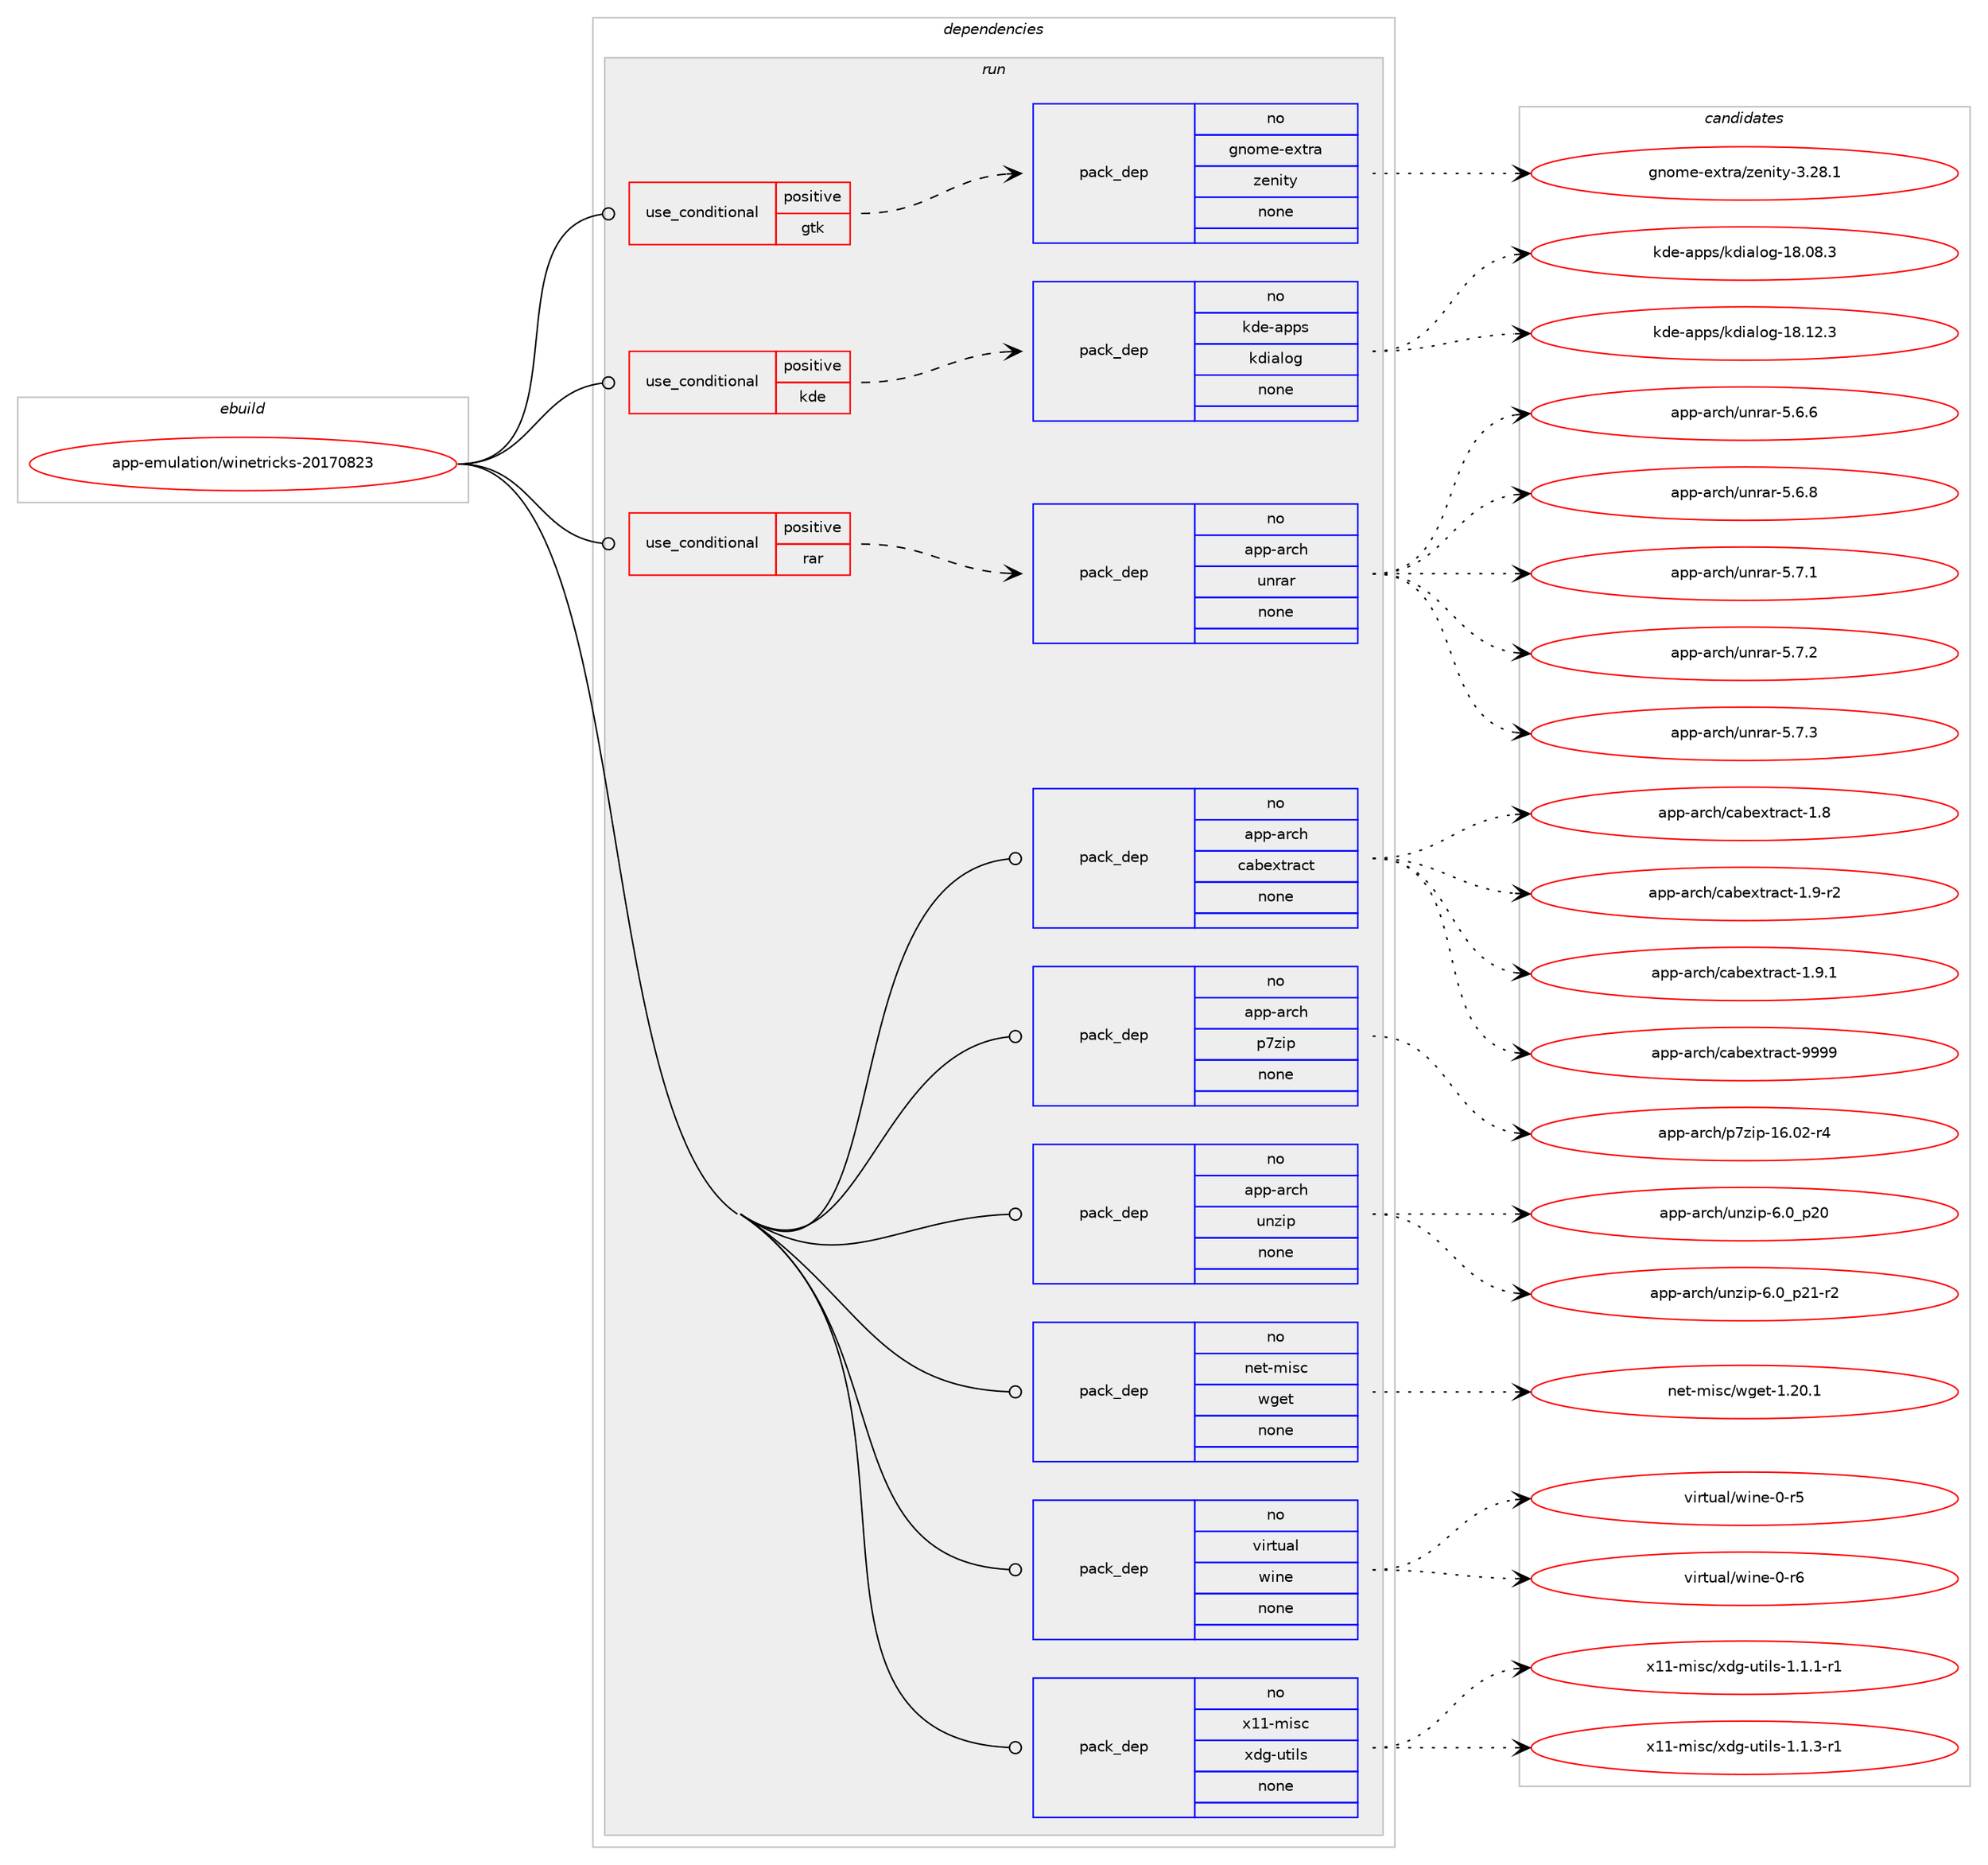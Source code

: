 digraph prolog {

# *************
# Graph options
# *************

newrank=true;
concentrate=true;
compound=true;
graph [rankdir=LR,fontname=Helvetica,fontsize=10,ranksep=1.5];#, ranksep=2.5, nodesep=0.2];
edge  [arrowhead=vee];
node  [fontname=Helvetica,fontsize=10];

# **********
# The ebuild
# **********

subgraph cluster_leftcol {
color=gray;
rank=same;
label=<<i>ebuild</i>>;
id [label="app-emulation/winetricks-20170823", color=red, width=4, href="../app-emulation/winetricks-20170823.svg"];
}

# ****************
# The dependencies
# ****************

subgraph cluster_midcol {
color=gray;
label=<<i>dependencies</i>>;
subgraph cluster_compile {
fillcolor="#eeeeee";
style=filled;
label=<<i>compile</i>>;
}
subgraph cluster_compileandrun {
fillcolor="#eeeeee";
style=filled;
label=<<i>compile and run</i>>;
}
subgraph cluster_run {
fillcolor="#eeeeee";
style=filled;
label=<<i>run</i>>;
subgraph cond352201 {
dependency1293160 [label=<<TABLE BORDER="0" CELLBORDER="1" CELLSPACING="0" CELLPADDING="4"><TR><TD ROWSPAN="3" CELLPADDING="10">use_conditional</TD></TR><TR><TD>positive</TD></TR><TR><TD>gtk</TD></TR></TABLE>>, shape=none, color=red];
subgraph pack920886 {
dependency1293161 [label=<<TABLE BORDER="0" CELLBORDER="1" CELLSPACING="0" CELLPADDING="4" WIDTH="220"><TR><TD ROWSPAN="6" CELLPADDING="30">pack_dep</TD></TR><TR><TD WIDTH="110">no</TD></TR><TR><TD>gnome-extra</TD></TR><TR><TD>zenity</TD></TR><TR><TD>none</TD></TR><TR><TD></TD></TR></TABLE>>, shape=none, color=blue];
}
dependency1293160:e -> dependency1293161:w [weight=20,style="dashed",arrowhead="vee"];
}
id:e -> dependency1293160:w [weight=20,style="solid",arrowhead="odot"];
subgraph cond352202 {
dependency1293162 [label=<<TABLE BORDER="0" CELLBORDER="1" CELLSPACING="0" CELLPADDING="4"><TR><TD ROWSPAN="3" CELLPADDING="10">use_conditional</TD></TR><TR><TD>positive</TD></TR><TR><TD>kde</TD></TR></TABLE>>, shape=none, color=red];
subgraph pack920887 {
dependency1293163 [label=<<TABLE BORDER="0" CELLBORDER="1" CELLSPACING="0" CELLPADDING="4" WIDTH="220"><TR><TD ROWSPAN="6" CELLPADDING="30">pack_dep</TD></TR><TR><TD WIDTH="110">no</TD></TR><TR><TD>kde-apps</TD></TR><TR><TD>kdialog</TD></TR><TR><TD>none</TD></TR><TR><TD></TD></TR></TABLE>>, shape=none, color=blue];
}
dependency1293162:e -> dependency1293163:w [weight=20,style="dashed",arrowhead="vee"];
}
id:e -> dependency1293162:w [weight=20,style="solid",arrowhead="odot"];
subgraph cond352203 {
dependency1293164 [label=<<TABLE BORDER="0" CELLBORDER="1" CELLSPACING="0" CELLPADDING="4"><TR><TD ROWSPAN="3" CELLPADDING="10">use_conditional</TD></TR><TR><TD>positive</TD></TR><TR><TD>rar</TD></TR></TABLE>>, shape=none, color=red];
subgraph pack920888 {
dependency1293165 [label=<<TABLE BORDER="0" CELLBORDER="1" CELLSPACING="0" CELLPADDING="4" WIDTH="220"><TR><TD ROWSPAN="6" CELLPADDING="30">pack_dep</TD></TR><TR><TD WIDTH="110">no</TD></TR><TR><TD>app-arch</TD></TR><TR><TD>unrar</TD></TR><TR><TD>none</TD></TR><TR><TD></TD></TR></TABLE>>, shape=none, color=blue];
}
dependency1293164:e -> dependency1293165:w [weight=20,style="dashed",arrowhead="vee"];
}
id:e -> dependency1293164:w [weight=20,style="solid",arrowhead="odot"];
subgraph pack920889 {
dependency1293166 [label=<<TABLE BORDER="0" CELLBORDER="1" CELLSPACING="0" CELLPADDING="4" WIDTH="220"><TR><TD ROWSPAN="6" CELLPADDING="30">pack_dep</TD></TR><TR><TD WIDTH="110">no</TD></TR><TR><TD>app-arch</TD></TR><TR><TD>cabextract</TD></TR><TR><TD>none</TD></TR><TR><TD></TD></TR></TABLE>>, shape=none, color=blue];
}
id:e -> dependency1293166:w [weight=20,style="solid",arrowhead="odot"];
subgraph pack920890 {
dependency1293167 [label=<<TABLE BORDER="0" CELLBORDER="1" CELLSPACING="0" CELLPADDING="4" WIDTH="220"><TR><TD ROWSPAN="6" CELLPADDING="30">pack_dep</TD></TR><TR><TD WIDTH="110">no</TD></TR><TR><TD>app-arch</TD></TR><TR><TD>p7zip</TD></TR><TR><TD>none</TD></TR><TR><TD></TD></TR></TABLE>>, shape=none, color=blue];
}
id:e -> dependency1293167:w [weight=20,style="solid",arrowhead="odot"];
subgraph pack920891 {
dependency1293168 [label=<<TABLE BORDER="0" CELLBORDER="1" CELLSPACING="0" CELLPADDING="4" WIDTH="220"><TR><TD ROWSPAN="6" CELLPADDING="30">pack_dep</TD></TR><TR><TD WIDTH="110">no</TD></TR><TR><TD>app-arch</TD></TR><TR><TD>unzip</TD></TR><TR><TD>none</TD></TR><TR><TD></TD></TR></TABLE>>, shape=none, color=blue];
}
id:e -> dependency1293168:w [weight=20,style="solid",arrowhead="odot"];
subgraph pack920892 {
dependency1293169 [label=<<TABLE BORDER="0" CELLBORDER="1" CELLSPACING="0" CELLPADDING="4" WIDTH="220"><TR><TD ROWSPAN="6" CELLPADDING="30">pack_dep</TD></TR><TR><TD WIDTH="110">no</TD></TR><TR><TD>net-misc</TD></TR><TR><TD>wget</TD></TR><TR><TD>none</TD></TR><TR><TD></TD></TR></TABLE>>, shape=none, color=blue];
}
id:e -> dependency1293169:w [weight=20,style="solid",arrowhead="odot"];
subgraph pack920893 {
dependency1293170 [label=<<TABLE BORDER="0" CELLBORDER="1" CELLSPACING="0" CELLPADDING="4" WIDTH="220"><TR><TD ROWSPAN="6" CELLPADDING="30">pack_dep</TD></TR><TR><TD WIDTH="110">no</TD></TR><TR><TD>virtual</TD></TR><TR><TD>wine</TD></TR><TR><TD>none</TD></TR><TR><TD></TD></TR></TABLE>>, shape=none, color=blue];
}
id:e -> dependency1293170:w [weight=20,style="solid",arrowhead="odot"];
subgraph pack920894 {
dependency1293171 [label=<<TABLE BORDER="0" CELLBORDER="1" CELLSPACING="0" CELLPADDING="4" WIDTH="220"><TR><TD ROWSPAN="6" CELLPADDING="30">pack_dep</TD></TR><TR><TD WIDTH="110">no</TD></TR><TR><TD>x11-misc</TD></TR><TR><TD>xdg-utils</TD></TR><TR><TD>none</TD></TR><TR><TD></TD></TR></TABLE>>, shape=none, color=blue];
}
id:e -> dependency1293171:w [weight=20,style="solid",arrowhead="odot"];
}
}

# **************
# The candidates
# **************

subgraph cluster_choices {
rank=same;
color=gray;
label=<<i>candidates</i>>;

subgraph choice920886 {
color=black;
nodesep=1;
choice10311011110910145101120116114974712210111010511612145514650564649 [label="gnome-extra/zenity-3.28.1", color=red, width=4,href="../gnome-extra/zenity-3.28.1.svg"];
dependency1293161:e -> choice10311011110910145101120116114974712210111010511612145514650564649:w [style=dotted,weight="100"];
}
subgraph choice920887 {
color=black;
nodesep=1;
choice107100101459711211211547107100105971081111034549564648564651 [label="kde-apps/kdialog-18.08.3", color=red, width=4,href="../kde-apps/kdialog-18.08.3.svg"];
choice107100101459711211211547107100105971081111034549564649504651 [label="kde-apps/kdialog-18.12.3", color=red, width=4,href="../kde-apps/kdialog-18.12.3.svg"];
dependency1293163:e -> choice107100101459711211211547107100105971081111034549564648564651:w [style=dotted,weight="100"];
dependency1293163:e -> choice107100101459711211211547107100105971081111034549564649504651:w [style=dotted,weight="100"];
}
subgraph choice920888 {
color=black;
nodesep=1;
choice971121124597114991044711711011497114455346544654 [label="app-arch/unrar-5.6.6", color=red, width=4,href="../app-arch/unrar-5.6.6.svg"];
choice971121124597114991044711711011497114455346544656 [label="app-arch/unrar-5.6.8", color=red, width=4,href="../app-arch/unrar-5.6.8.svg"];
choice971121124597114991044711711011497114455346554649 [label="app-arch/unrar-5.7.1", color=red, width=4,href="../app-arch/unrar-5.7.1.svg"];
choice971121124597114991044711711011497114455346554650 [label="app-arch/unrar-5.7.2", color=red, width=4,href="../app-arch/unrar-5.7.2.svg"];
choice971121124597114991044711711011497114455346554651 [label="app-arch/unrar-5.7.3", color=red, width=4,href="../app-arch/unrar-5.7.3.svg"];
dependency1293165:e -> choice971121124597114991044711711011497114455346544654:w [style=dotted,weight="100"];
dependency1293165:e -> choice971121124597114991044711711011497114455346544656:w [style=dotted,weight="100"];
dependency1293165:e -> choice971121124597114991044711711011497114455346554649:w [style=dotted,weight="100"];
dependency1293165:e -> choice971121124597114991044711711011497114455346554650:w [style=dotted,weight="100"];
dependency1293165:e -> choice971121124597114991044711711011497114455346554651:w [style=dotted,weight="100"];
}
subgraph choice920889 {
color=black;
nodesep=1;
choice9711211245971149910447999798101120116114979911645494656 [label="app-arch/cabextract-1.8", color=red, width=4,href="../app-arch/cabextract-1.8.svg"];
choice97112112459711499104479997981011201161149799116454946574511450 [label="app-arch/cabextract-1.9-r2", color=red, width=4,href="../app-arch/cabextract-1.9-r2.svg"];
choice97112112459711499104479997981011201161149799116454946574649 [label="app-arch/cabextract-1.9.1", color=red, width=4,href="../app-arch/cabextract-1.9.1.svg"];
choice971121124597114991044799979810112011611497991164557575757 [label="app-arch/cabextract-9999", color=red, width=4,href="../app-arch/cabextract-9999.svg"];
dependency1293166:e -> choice9711211245971149910447999798101120116114979911645494656:w [style=dotted,weight="100"];
dependency1293166:e -> choice97112112459711499104479997981011201161149799116454946574511450:w [style=dotted,weight="100"];
dependency1293166:e -> choice97112112459711499104479997981011201161149799116454946574649:w [style=dotted,weight="100"];
dependency1293166:e -> choice971121124597114991044799979810112011611497991164557575757:w [style=dotted,weight="100"];
}
subgraph choice920890 {
color=black;
nodesep=1;
choice9711211245971149910447112551221051124549544648504511452 [label="app-arch/p7zip-16.02-r4", color=red, width=4,href="../app-arch/p7zip-16.02-r4.svg"];
dependency1293167:e -> choice9711211245971149910447112551221051124549544648504511452:w [style=dotted,weight="100"];
}
subgraph choice920891 {
color=black;
nodesep=1;
choice971121124597114991044711711012210511245544648951125048 [label="app-arch/unzip-6.0_p20", color=red, width=4,href="../app-arch/unzip-6.0_p20.svg"];
choice9711211245971149910447117110122105112455446489511250494511450 [label="app-arch/unzip-6.0_p21-r2", color=red, width=4,href="../app-arch/unzip-6.0_p21-r2.svg"];
dependency1293168:e -> choice971121124597114991044711711012210511245544648951125048:w [style=dotted,weight="100"];
dependency1293168:e -> choice9711211245971149910447117110122105112455446489511250494511450:w [style=dotted,weight="100"];
}
subgraph choice920892 {
color=black;
nodesep=1;
choice11010111645109105115994711910310111645494650484649 [label="net-misc/wget-1.20.1", color=red, width=4,href="../net-misc/wget-1.20.1.svg"];
dependency1293169:e -> choice11010111645109105115994711910310111645494650484649:w [style=dotted,weight="100"];
}
subgraph choice920893 {
color=black;
nodesep=1;
choice118105114116117971084711910511010145484511453 [label="virtual/wine-0-r5", color=red, width=4,href="../virtual/wine-0-r5.svg"];
choice118105114116117971084711910511010145484511454 [label="virtual/wine-0-r6", color=red, width=4,href="../virtual/wine-0-r6.svg"];
dependency1293170:e -> choice118105114116117971084711910511010145484511453:w [style=dotted,weight="100"];
dependency1293170:e -> choice118105114116117971084711910511010145484511454:w [style=dotted,weight="100"];
}
subgraph choice920894 {
color=black;
nodesep=1;
choice1204949451091051159947120100103451171161051081154549464946494511449 [label="x11-misc/xdg-utils-1.1.1-r1", color=red, width=4,href="../x11-misc/xdg-utils-1.1.1-r1.svg"];
choice1204949451091051159947120100103451171161051081154549464946514511449 [label="x11-misc/xdg-utils-1.1.3-r1", color=red, width=4,href="../x11-misc/xdg-utils-1.1.3-r1.svg"];
dependency1293171:e -> choice1204949451091051159947120100103451171161051081154549464946494511449:w [style=dotted,weight="100"];
dependency1293171:e -> choice1204949451091051159947120100103451171161051081154549464946514511449:w [style=dotted,weight="100"];
}
}

}
